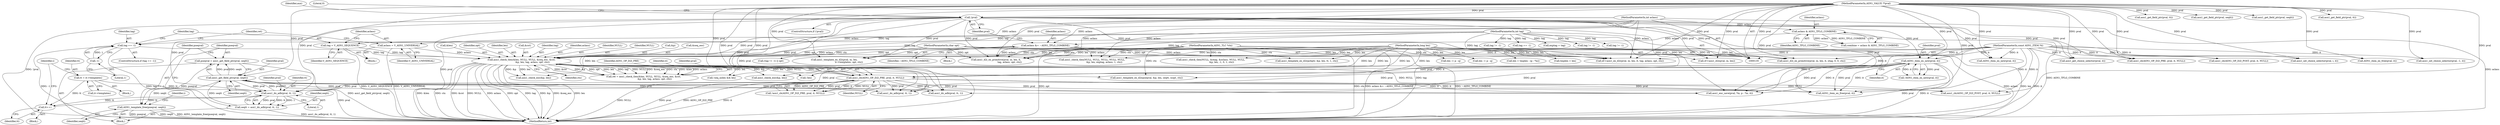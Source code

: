 digraph "0_openssl_cc598f321fbac9c04da5766243ed55d55948637d@API" {
"1000775" [label="(Call,ASN1_template_free(pseqval, seqtt))"];
"1000770" [label="(Call,pseqval = asn1_get_field_ptr(pval, seqtt))"];
"1000772" [label="(Call,asn1_get_field_ptr(pval, seqtt))"];
"1000766" [label="(Call,asn1_do_adb(pval, tt, 1))"];
"1000716" [label="(Call,ASN1_item_ex_new(pval, it))"];
"1000196" [label="(Call,!pval)"];
"1000136" [label="(MethodParameterIn,ASN1_VALUE **pval)"];
"1000139" [label="(MethodParameterIn,const ASN1_ITEM *it)"];
"1000728" [label="(Call,asn1_cb(ASN1_OP_D2I_PRE, pval, it, NULL))"];
"1000645" [label="(Call,asn1_check_tlen(&len, NULL, NULL, &seq_eoc, &cst,\n                              &p, len, tag, aclass, opt, ctx))"];
"1000138" [label="(MethodParameterIn,long len)"];
"1000637" [label="(Call,tag = V_ASN1_SEQUENCE)"];
"1000140" [label="(MethodParameterIn,int tag)"];
"1000632" [label="(Call,tag == -1)"];
"1000634" [label="(Call,-1)"];
"1000640" [label="(Call,aclass = V_ASN1_UNIVERSAL)"];
"1000141" [label="(MethodParameterIn,int aclass)"];
"1000192" [label="(Call,aclass &= ~ASN1_TFLG_COMBINE)"];
"1000189" [label="(Call,aclass & ASN1_TFLG_COMBINE)"];
"1000142" [label="(MethodParameterIn,char opt)"];
"1000143" [label="(MethodParameterIn,ASN1_TLC *ctx)"];
"1000752" [label="(Call,tt++)"];
"1000739" [label="(Call,tt = it->templates)"];
"1000764" [label="(Call,seqtt = asn1_do_adb(pval, tt, 1))"];
"1000441" [label="(Call,cf->asn1_d2i(pval, in, len))"];
"1000773" [label="(Identifier,pval)"];
"1000660" [label="(Identifier,ctx)"];
"1000718" [label="(Identifier,it)"];
"1000243" [label="(Call,asn1_d2i_ex_primitive(pval, in, len, it,\n                                     tag, aclass, opt, ctx))"];
"1000631" [label="(ControlStructure,if (tag == -1))"];
"1000202" [label="(Identifier,aux)"];
"1000646" [label="(Call,&len)"];
"1000837" [label="(Call,len -= p - q)"];
"1000333" [label="(Call,ef->asn1_ex_d2i(pval, in, len, it, tag, aclass, opt, ctx))"];
"1000729" [label="(Identifier,ASN1_OP_D2I_PRE)"];
"1000556" [label="(Call,asn1_template_ex_d2i(pchptr, &p, len, tt, 1, ctx))"];
"1000402" [label="(Call,tag != -1)"];
"1000749" [label="(Block,)"];
"1000739" [label="(Call,tt = it->templates)"];
"1000645" [label="(Call,asn1_check_tlen(&len, NULL, NULL, &seq_eoc, &cst,\n                              &p, len, tag, aclass, opt, ctx))"];
"1000776" [label="(Identifier,pseqval)"];
"1000659" [label="(Identifier,opt)"];
"1000551" [label="(Call,asn1_get_field_ptr(pval, tt))"];
"1000777" [label="(Identifier,seqtt)"];
"1000656" [label="(Identifier,len)"];
"1000138" [label="(MethodParameterIn,long len)"];
"1000652" [label="(Call,&cst)"];
"1000657" [label="(Identifier,tag)"];
"1000761" [label="(Block,)"];
"1000766" [label="(Call,asn1_do_adb(pval, tt, 1))"];
"1000195" [label="(ControlStructure,if (!pval))"];
"1000643" [label="(Call,ret = asn1_check_tlen(&len, NULL, NULL, &seq_eoc, &cst,\n                              &p, len, tag, aclass, opt, ctx))"];
"1000635" [label="(Literal,1)"];
"1000732" [label="(Identifier,NULL)"];
"1000357" [label="(Call,tag == -1)"];
"1000193" [label="(Identifier,aclass)"];
"1000633" [label="(Identifier,tag)"];
"1000142" [label="(MethodParameterIn,char opt)"];
"1000803" [label="(Call,asn1_do_adb(pval, tt, 1))"];
"1000658" [label="(Identifier,aclass)"];
"1001019" [label="(Call,ASN1_item_ex_free(pval, it))"];
"1000731" [label="(Identifier,it)"];
"1000317" [label="(Call,asn1_d2i_ex_primitive(pval, in, len, it, otag, 0, 0, ctx))"];
"1000813" [label="(Call,asn1_get_field_ptr(pval, seqtt))"];
"1000768" [label="(Identifier,tt)"];
"1000467" [label="(Call,asn1_cb(ASN1_OP_D2I_PRE, pval, it, NULL))"];
"1000960" [label="(Call,asn1_get_field_ptr(pval, seqtt))"];
"1000637" [label="(Call,tag = V_ASN1_SEQUENCE)"];
"1000728" [label="(Call,asn1_cb(ASN1_OP_D2I_PRE, pval, it, NULL))"];
"1000641" [label="(Identifier,aclass)"];
"1000136" [label="(MethodParameterIn,ASN1_VALUE **pval)"];
"1001034" [label="(MethodReturn,int)"];
"1000717" [label="(Identifier,pval)"];
"1000715" [label="(Call,!ASN1_item_ex_new(pval, it))"];
"1000727" [label="(Call,!asn1_cb(ASN1_OP_D2I_PRE, pval, it, NULL))"];
"1000942" [label="(Call,asn1_do_adb(pval, tt, 1))"];
"1000991" [label="(Call,asn1_cb(ASN1_OP_D2I_POST, pval, it, NULL))"];
"1000197" [label="(Identifier,pval)"];
"1000770" [label="(Call,pseqval = asn1_get_field_ptr(pval, seqtt))"];
"1000649" [label="(Identifier,NULL)"];
"1000194" [label="(Identifier,~ASN1_TFLG_COMBINE)"];
"1000899" [label="(Call,len -= p - q)"];
"1000774" [label="(Identifier,seqtt)"];
"1000367" [label="(Call,exptag = tag)"];
"1000642" [label="(Identifier,V_ASN1_UNIVERSAL)"];
"1000687" [label="(Call,len = tmplen - (p - *in))"];
"1000741" [label="(Call,it->templates)"];
"1000918" [label="(Call,!seq_nolen && len)"];
"1000648" [label="(Identifier,NULL)"];
"1000751" [label="(Identifier,i)"];
"1000639" [label="(Identifier,V_ASN1_SEQUENCE)"];
"1000824" [label="(Call,asn1_check_eoc(&p, len))"];
"1000144" [label="(Block,)"];
"1000189" [label="(Call,aclass & ASN1_TFLG_COMBINE)"];
"1000735" [label="(Block,)"];
"1000260" [label="(Call,asn1_check_tlen(NULL, &otag, &oclass, NULL, NULL,\n                              &p, len, -1, 0, 1, ctx))"];
"1000446" [label="(Call,tag != -1)"];
"1000141" [label="(MethodParameterIn,int aclass)"];
"1000638" [label="(Identifier,tag)"];
"1000222" [label="(Call,tag != -1)"];
"1000772" [label="(Call,asn1_get_field_ptr(pval, seqtt))"];
"1000753" [label="(Identifier,tt)"];
"1000740" [label="(Identifier,tt)"];
"1000187" [label="(Call,combine = aclass & ASN1_TFLG_COMBINE)"];
"1000191" [label="(Identifier,ASN1_TFLG_COMBINE)"];
"1000190" [label="(Identifier,aclass)"];
"1000372" [label="(Call,asn1_check_tlen(NULL, NULL, NULL, NULL, NULL,\n                                  &p, len, exptag, aclass, 1, ctx))"];
"1000817" [label="(Call,!len)"];
"1000592" [label="(Call,ASN1_item_ex_free(pval, it))"];
"1000628" [label="(Call,tmplen = len)"];
"1000977" [label="(Call,asn1_enc_save(pval, *in, p - *in, it))"];
"1000610" [label="(Call,asn1_cb(ASN1_OP_D2I_POST, pval, it, NULL))"];
"1000654" [label="(Call,&p)"];
"1000650" [label="(Call,&seq_eoc)"];
"1000765" [label="(Identifier,seqtt)"];
"1000644" [label="(Identifier,ret)"];
"1000140" [label="(MethodParameterIn,int tag)"];
"1000221" [label="(Call,(tag != -1) || opt)"];
"1000745" [label="(Identifier,i)"];
"1000502" [label="(Call,asn1_get_field_ptr(pval, tt))"];
"1000199" [label="(Literal,0)"];
"1000872" [label="(Call,asn1_template_ex_d2i(pseqval, &p, len, seqtt, isopt, ctx))"];
"1000139" [label="(MethodParameterIn,const ASN1_ITEM *it)"];
"1000764" [label="(Call,seqtt = asn1_do_adb(pval, tt, 1))"];
"1000516" [label="(Call,ASN1_item_ex_new(pval, it))"];
"1000636" [label="(Block,)"];
"1000634" [label="(Call,-1)"];
"1000767" [label="(Identifier,pval)"];
"1000479" [label="(Call,asn1_get_choice_selector(pval, it))"];
"1000730" [label="(Identifier,pval)"];
"1000769" [label="(Literal,1)"];
"1000143" [label="(MethodParameterIn,ASN1_TLC *ctx)"];
"1000602" [label="(Call,asn1_set_choice_selector(pval, i, it))"];
"1000771" [label="(Identifier,pseqval)"];
"1000775" [label="(Call,ASN1_template_free(pseqval, seqtt))"];
"1000233" [label="(Call,asn1_template_ex_d2i(pval, in, len,\n                                        it->templates, opt, ctx))"];
"1000632" [label="(Call,tag == -1)"];
"1000908" [label="(Call,asn1_check_eoc(&p, len))"];
"1000192" [label="(Call,aclass &= ~ASN1_TFLG_COMBINE)"];
"1000196" [label="(Call,!pval)"];
"1000640" [label="(Call,aclass = V_ASN1_UNIVERSAL)"];
"1000508" [label="(Call,asn1_set_choice_selector(pval, -1, it))"];
"1000752" [label="(Call,tt++)"];
"1000716" [label="(Call,ASN1_item_ex_new(pval, it))"];
"1000775" -> "1000761"  [label="AST: "];
"1000775" -> "1000777"  [label="CFG: "];
"1000776" -> "1000775"  [label="AST: "];
"1000777" -> "1000775"  [label="AST: "];
"1000751" -> "1000775"  [label="CFG: "];
"1000775" -> "1001034"  [label="DDG: pseqval"];
"1000775" -> "1001034"  [label="DDG: seqtt"];
"1000775" -> "1001034"  [label="DDG: ASN1_template_free(pseqval, seqtt)"];
"1000770" -> "1000775"  [label="DDG: pseqval"];
"1000772" -> "1000775"  [label="DDG: seqtt"];
"1000770" -> "1000761"  [label="AST: "];
"1000770" -> "1000772"  [label="CFG: "];
"1000771" -> "1000770"  [label="AST: "];
"1000772" -> "1000770"  [label="AST: "];
"1000776" -> "1000770"  [label="CFG: "];
"1000770" -> "1001034"  [label="DDG: asn1_get_field_ptr(pval, seqtt)"];
"1000772" -> "1000770"  [label="DDG: pval"];
"1000772" -> "1000770"  [label="DDG: seqtt"];
"1000772" -> "1000774"  [label="CFG: "];
"1000773" -> "1000772"  [label="AST: "];
"1000774" -> "1000772"  [label="AST: "];
"1000772" -> "1001034"  [label="DDG: pval"];
"1000772" -> "1000766"  [label="DDG: pval"];
"1000766" -> "1000772"  [label="DDG: pval"];
"1000136" -> "1000772"  [label="DDG: pval"];
"1000764" -> "1000772"  [label="DDG: seqtt"];
"1000772" -> "1000803"  [label="DDG: pval"];
"1000772" -> "1000942"  [label="DDG: pval"];
"1000772" -> "1000977"  [label="DDG: pval"];
"1000772" -> "1001019"  [label="DDG: pval"];
"1000766" -> "1000764"  [label="AST: "];
"1000766" -> "1000769"  [label="CFG: "];
"1000767" -> "1000766"  [label="AST: "];
"1000768" -> "1000766"  [label="AST: "];
"1000769" -> "1000766"  [label="AST: "];
"1000764" -> "1000766"  [label="CFG: "];
"1000766" -> "1000752"  [label="DDG: tt"];
"1000766" -> "1000764"  [label="DDG: pval"];
"1000766" -> "1000764"  [label="DDG: tt"];
"1000766" -> "1000764"  [label="DDG: 1"];
"1000716" -> "1000766"  [label="DDG: pval"];
"1000196" -> "1000766"  [label="DDG: pval"];
"1000728" -> "1000766"  [label="DDG: pval"];
"1000136" -> "1000766"  [label="DDG: pval"];
"1000752" -> "1000766"  [label="DDG: tt"];
"1000739" -> "1000766"  [label="DDG: tt"];
"1000716" -> "1000715"  [label="AST: "];
"1000716" -> "1000718"  [label="CFG: "];
"1000717" -> "1000716"  [label="AST: "];
"1000718" -> "1000716"  [label="AST: "];
"1000715" -> "1000716"  [label="CFG: "];
"1000716" -> "1001034"  [label="DDG: pval"];
"1000716" -> "1001034"  [label="DDG: it"];
"1000716" -> "1000715"  [label="DDG: pval"];
"1000716" -> "1000715"  [label="DDG: it"];
"1000196" -> "1000716"  [label="DDG: pval"];
"1000136" -> "1000716"  [label="DDG: pval"];
"1000139" -> "1000716"  [label="DDG: it"];
"1000716" -> "1000728"  [label="DDG: pval"];
"1000716" -> "1000728"  [label="DDG: it"];
"1000716" -> "1000803"  [label="DDG: pval"];
"1000716" -> "1000942"  [label="DDG: pval"];
"1000716" -> "1000977"  [label="DDG: pval"];
"1000716" -> "1000977"  [label="DDG: it"];
"1000716" -> "1001019"  [label="DDG: pval"];
"1000716" -> "1001019"  [label="DDG: it"];
"1000196" -> "1000195"  [label="AST: "];
"1000196" -> "1000197"  [label="CFG: "];
"1000197" -> "1000196"  [label="AST: "];
"1000199" -> "1000196"  [label="CFG: "];
"1000202" -> "1000196"  [label="CFG: "];
"1000196" -> "1001034"  [label="DDG: pval"];
"1000196" -> "1001034"  [label="DDG: !pval"];
"1000136" -> "1000196"  [label="DDG: pval"];
"1000196" -> "1000233"  [label="DDG: pval"];
"1000196" -> "1000243"  [label="DDG: pval"];
"1000196" -> "1000317"  [label="DDG: pval"];
"1000196" -> "1000333"  [label="DDG: pval"];
"1000196" -> "1000441"  [label="DDG: pval"];
"1000196" -> "1000467"  [label="DDG: pval"];
"1000196" -> "1000479"  [label="DDG: pval"];
"1000196" -> "1000516"  [label="DDG: pval"];
"1000196" -> "1000728"  [label="DDG: pval"];
"1000196" -> "1000803"  [label="DDG: pval"];
"1000196" -> "1000942"  [label="DDG: pval"];
"1000196" -> "1000977"  [label="DDG: pval"];
"1000196" -> "1001019"  [label="DDG: pval"];
"1000136" -> "1000135"  [label="AST: "];
"1000136" -> "1001034"  [label="DDG: pval"];
"1000136" -> "1000233"  [label="DDG: pval"];
"1000136" -> "1000243"  [label="DDG: pval"];
"1000136" -> "1000317"  [label="DDG: pval"];
"1000136" -> "1000333"  [label="DDG: pval"];
"1000136" -> "1000441"  [label="DDG: pval"];
"1000136" -> "1000467"  [label="DDG: pval"];
"1000136" -> "1000479"  [label="DDG: pval"];
"1000136" -> "1000502"  [label="DDG: pval"];
"1000136" -> "1000508"  [label="DDG: pval"];
"1000136" -> "1000516"  [label="DDG: pval"];
"1000136" -> "1000551"  [label="DDG: pval"];
"1000136" -> "1000592"  [label="DDG: pval"];
"1000136" -> "1000602"  [label="DDG: pval"];
"1000136" -> "1000610"  [label="DDG: pval"];
"1000136" -> "1000728"  [label="DDG: pval"];
"1000136" -> "1000803"  [label="DDG: pval"];
"1000136" -> "1000813"  [label="DDG: pval"];
"1000136" -> "1000942"  [label="DDG: pval"];
"1000136" -> "1000960"  [label="DDG: pval"];
"1000136" -> "1000977"  [label="DDG: pval"];
"1000136" -> "1000991"  [label="DDG: pval"];
"1000136" -> "1001019"  [label="DDG: pval"];
"1000139" -> "1000135"  [label="AST: "];
"1000139" -> "1001034"  [label="DDG: it"];
"1000139" -> "1000243"  [label="DDG: it"];
"1000139" -> "1000317"  [label="DDG: it"];
"1000139" -> "1000333"  [label="DDG: it"];
"1000139" -> "1000467"  [label="DDG: it"];
"1000139" -> "1000479"  [label="DDG: it"];
"1000139" -> "1000508"  [label="DDG: it"];
"1000139" -> "1000516"  [label="DDG: it"];
"1000139" -> "1000592"  [label="DDG: it"];
"1000139" -> "1000602"  [label="DDG: it"];
"1000139" -> "1000610"  [label="DDG: it"];
"1000139" -> "1000728"  [label="DDG: it"];
"1000139" -> "1000977"  [label="DDG: it"];
"1000139" -> "1000991"  [label="DDG: it"];
"1000139" -> "1001019"  [label="DDG: it"];
"1000728" -> "1000727"  [label="AST: "];
"1000728" -> "1000732"  [label="CFG: "];
"1000729" -> "1000728"  [label="AST: "];
"1000730" -> "1000728"  [label="AST: "];
"1000731" -> "1000728"  [label="AST: "];
"1000732" -> "1000728"  [label="AST: "];
"1000727" -> "1000728"  [label="CFG: "];
"1000728" -> "1001034"  [label="DDG: pval"];
"1000728" -> "1001034"  [label="DDG: ASN1_OP_D2I_PRE"];
"1000728" -> "1001034"  [label="DDG: it"];
"1000728" -> "1001034"  [label="DDG: NULL"];
"1000728" -> "1000727"  [label="DDG: ASN1_OP_D2I_PRE"];
"1000728" -> "1000727"  [label="DDG: pval"];
"1000728" -> "1000727"  [label="DDG: it"];
"1000728" -> "1000727"  [label="DDG: NULL"];
"1000645" -> "1000728"  [label="DDG: NULL"];
"1000728" -> "1000803"  [label="DDG: pval"];
"1000728" -> "1000942"  [label="DDG: pval"];
"1000728" -> "1000977"  [label="DDG: pval"];
"1000728" -> "1000977"  [label="DDG: it"];
"1000728" -> "1000991"  [label="DDG: NULL"];
"1000728" -> "1001019"  [label="DDG: pval"];
"1000728" -> "1001019"  [label="DDG: it"];
"1000645" -> "1000643"  [label="AST: "];
"1000645" -> "1000660"  [label="CFG: "];
"1000646" -> "1000645"  [label="AST: "];
"1000648" -> "1000645"  [label="AST: "];
"1000649" -> "1000645"  [label="AST: "];
"1000650" -> "1000645"  [label="AST: "];
"1000652" -> "1000645"  [label="AST: "];
"1000654" -> "1000645"  [label="AST: "];
"1000656" -> "1000645"  [label="AST: "];
"1000657" -> "1000645"  [label="AST: "];
"1000658" -> "1000645"  [label="AST: "];
"1000659" -> "1000645"  [label="AST: "];
"1000660" -> "1000645"  [label="AST: "];
"1000643" -> "1000645"  [label="CFG: "];
"1000645" -> "1001034"  [label="DDG: &seq_eoc"];
"1000645" -> "1001034"  [label="DDG: len"];
"1000645" -> "1001034"  [label="DDG: &len"];
"1000645" -> "1001034"  [label="DDG: ctx"];
"1000645" -> "1001034"  [label="DDG: &cst"];
"1000645" -> "1001034"  [label="DDG: NULL"];
"1000645" -> "1001034"  [label="DDG: aclass"];
"1000645" -> "1001034"  [label="DDG: opt"];
"1000645" -> "1001034"  [label="DDG: tag"];
"1000645" -> "1001034"  [label="DDG: &p"];
"1000645" -> "1000643"  [label="DDG: &cst"];
"1000645" -> "1000643"  [label="DDG: &p"];
"1000645" -> "1000643"  [label="DDG: opt"];
"1000645" -> "1000643"  [label="DDG: len"];
"1000645" -> "1000643"  [label="DDG: tag"];
"1000645" -> "1000643"  [label="DDG: NULL"];
"1000645" -> "1000643"  [label="DDG: &seq_eoc"];
"1000645" -> "1000643"  [label="DDG: ctx"];
"1000645" -> "1000643"  [label="DDG: &len"];
"1000645" -> "1000643"  [label="DDG: aclass"];
"1000138" -> "1000645"  [label="DDG: len"];
"1000637" -> "1000645"  [label="DDG: tag"];
"1000632" -> "1000645"  [label="DDG: tag"];
"1000140" -> "1000645"  [label="DDG: tag"];
"1000640" -> "1000645"  [label="DDG: aclass"];
"1000192" -> "1000645"  [label="DDG: aclass"];
"1000141" -> "1000645"  [label="DDG: aclass"];
"1000142" -> "1000645"  [label="DDG: opt"];
"1000143" -> "1000645"  [label="DDG: ctx"];
"1000645" -> "1000817"  [label="DDG: len"];
"1000645" -> "1000824"  [label="DDG: &p"];
"1000645" -> "1000872"  [label="DDG: ctx"];
"1000645" -> "1000908"  [label="DDG: &p"];
"1000645" -> "1000908"  [label="DDG: len"];
"1000645" -> "1000918"  [label="DDG: len"];
"1000645" -> "1000991"  [label="DDG: NULL"];
"1000138" -> "1000135"  [label="AST: "];
"1000138" -> "1001034"  [label="DDG: len"];
"1000138" -> "1000233"  [label="DDG: len"];
"1000138" -> "1000243"  [label="DDG: len"];
"1000138" -> "1000260"  [label="DDG: len"];
"1000138" -> "1000317"  [label="DDG: len"];
"1000138" -> "1000333"  [label="DDG: len"];
"1000138" -> "1000372"  [label="DDG: len"];
"1000138" -> "1000441"  [label="DDG: len"];
"1000138" -> "1000556"  [label="DDG: len"];
"1000138" -> "1000628"  [label="DDG: len"];
"1000138" -> "1000687"  [label="DDG: len"];
"1000138" -> "1000817"  [label="DDG: len"];
"1000138" -> "1000824"  [label="DDG: len"];
"1000138" -> "1000837"  [label="DDG: len"];
"1000138" -> "1000872"  [label="DDG: len"];
"1000138" -> "1000899"  [label="DDG: len"];
"1000138" -> "1000908"  [label="DDG: len"];
"1000138" -> "1000918"  [label="DDG: len"];
"1000637" -> "1000636"  [label="AST: "];
"1000637" -> "1000639"  [label="CFG: "];
"1000638" -> "1000637"  [label="AST: "];
"1000639" -> "1000637"  [label="AST: "];
"1000641" -> "1000637"  [label="CFG: "];
"1000637" -> "1001034"  [label="DDG: V_ASN1_SEQUENCE"];
"1000140" -> "1000637"  [label="DDG: tag"];
"1000140" -> "1000135"  [label="AST: "];
"1000140" -> "1001034"  [label="DDG: tag"];
"1000140" -> "1000222"  [label="DDG: tag"];
"1000140" -> "1000243"  [label="DDG: tag"];
"1000140" -> "1000333"  [label="DDG: tag"];
"1000140" -> "1000357"  [label="DDG: tag"];
"1000140" -> "1000367"  [label="DDG: tag"];
"1000140" -> "1000402"  [label="DDG: tag"];
"1000140" -> "1000446"  [label="DDG: tag"];
"1000140" -> "1000632"  [label="DDG: tag"];
"1000632" -> "1000631"  [label="AST: "];
"1000632" -> "1000634"  [label="CFG: "];
"1000633" -> "1000632"  [label="AST: "];
"1000634" -> "1000632"  [label="AST: "];
"1000638" -> "1000632"  [label="CFG: "];
"1000644" -> "1000632"  [label="CFG: "];
"1000632" -> "1001034"  [label="DDG: tag == -1"];
"1000632" -> "1001034"  [label="DDG: -1"];
"1000634" -> "1000632"  [label="DDG: 1"];
"1000634" -> "1000635"  [label="CFG: "];
"1000635" -> "1000634"  [label="AST: "];
"1000640" -> "1000636"  [label="AST: "];
"1000640" -> "1000642"  [label="CFG: "];
"1000641" -> "1000640"  [label="AST: "];
"1000642" -> "1000640"  [label="AST: "];
"1000644" -> "1000640"  [label="CFG: "];
"1000640" -> "1001034"  [label="DDG: V_ASN1_UNIVERSAL"];
"1000141" -> "1000640"  [label="DDG: aclass"];
"1000141" -> "1000135"  [label="AST: "];
"1000141" -> "1001034"  [label="DDG: aclass"];
"1000141" -> "1000189"  [label="DDG: aclass"];
"1000141" -> "1000192"  [label="DDG: aclass"];
"1000141" -> "1000243"  [label="DDG: aclass"];
"1000141" -> "1000333"  [label="DDG: aclass"];
"1000141" -> "1000372"  [label="DDG: aclass"];
"1000192" -> "1000144"  [label="AST: "];
"1000192" -> "1000194"  [label="CFG: "];
"1000193" -> "1000192"  [label="AST: "];
"1000194" -> "1000192"  [label="AST: "];
"1000197" -> "1000192"  [label="CFG: "];
"1000192" -> "1001034"  [label="DDG: ~ASN1_TFLG_COMBINE"];
"1000192" -> "1001034"  [label="DDG: aclass"];
"1000192" -> "1001034"  [label="DDG: aclass &= ~ASN1_TFLG_COMBINE"];
"1000189" -> "1000192"  [label="DDG: aclass"];
"1000192" -> "1000243"  [label="DDG: aclass"];
"1000192" -> "1000333"  [label="DDG: aclass"];
"1000192" -> "1000372"  [label="DDG: aclass"];
"1000189" -> "1000187"  [label="AST: "];
"1000189" -> "1000191"  [label="CFG: "];
"1000190" -> "1000189"  [label="AST: "];
"1000191" -> "1000189"  [label="AST: "];
"1000187" -> "1000189"  [label="CFG: "];
"1000189" -> "1001034"  [label="DDG: ASN1_TFLG_COMBINE"];
"1000189" -> "1000187"  [label="DDG: aclass"];
"1000189" -> "1000187"  [label="DDG: ASN1_TFLG_COMBINE"];
"1000142" -> "1000135"  [label="AST: "];
"1000142" -> "1001034"  [label="DDG: opt"];
"1000142" -> "1000221"  [label="DDG: opt"];
"1000142" -> "1000233"  [label="DDG: opt"];
"1000142" -> "1000243"  [label="DDG: opt"];
"1000142" -> "1000333"  [label="DDG: opt"];
"1000143" -> "1000135"  [label="AST: "];
"1000143" -> "1001034"  [label="DDG: ctx"];
"1000143" -> "1000233"  [label="DDG: ctx"];
"1000143" -> "1000243"  [label="DDG: ctx"];
"1000143" -> "1000260"  [label="DDG: ctx"];
"1000143" -> "1000317"  [label="DDG: ctx"];
"1000143" -> "1000333"  [label="DDG: ctx"];
"1000143" -> "1000372"  [label="DDG: ctx"];
"1000143" -> "1000556"  [label="DDG: ctx"];
"1000143" -> "1000872"  [label="DDG: ctx"];
"1000752" -> "1000749"  [label="AST: "];
"1000752" -> "1000753"  [label="CFG: "];
"1000753" -> "1000752"  [label="AST: "];
"1000745" -> "1000752"  [label="CFG: "];
"1000739" -> "1000752"  [label="DDG: tt"];
"1000739" -> "1000735"  [label="AST: "];
"1000739" -> "1000741"  [label="CFG: "];
"1000740" -> "1000739"  [label="AST: "];
"1000741" -> "1000739"  [label="AST: "];
"1000745" -> "1000739"  [label="CFG: "];
"1000764" -> "1000761"  [label="AST: "];
"1000765" -> "1000764"  [label="AST: "];
"1000771" -> "1000764"  [label="CFG: "];
"1000764" -> "1001034"  [label="DDG: asn1_do_adb(pval, tt, 1)"];
}
